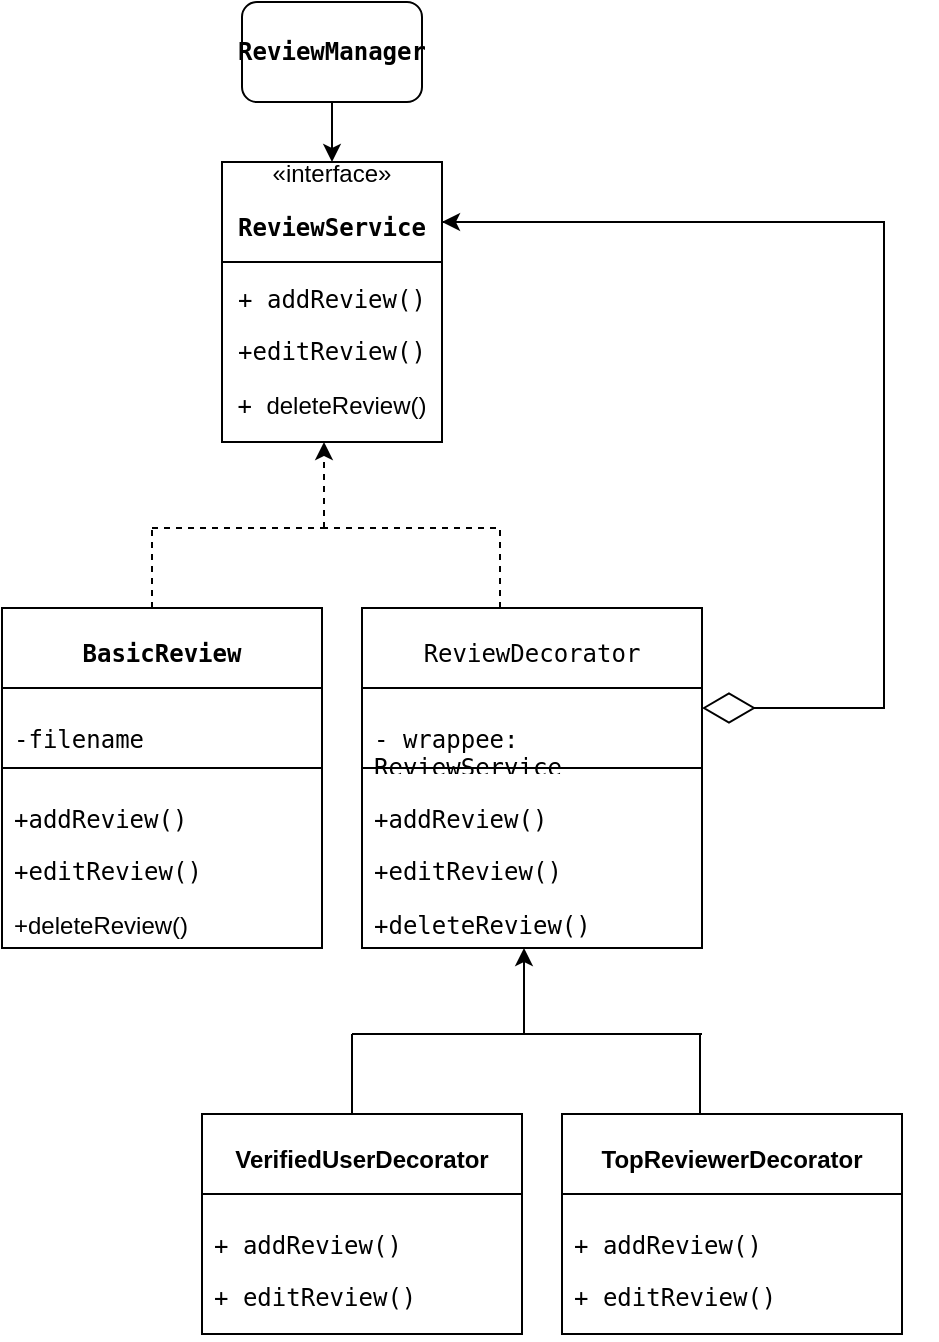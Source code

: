 <mxfile version="27.0.4">
  <diagram name="Page-1" id="SaLjJmRkIUffiP-VQe23">
    <mxGraphModel dx="872" dy="431" grid="1" gridSize="10" guides="1" tooltips="1" connect="1" arrows="1" fold="1" page="1" pageScale="1" pageWidth="827" pageHeight="1169" math="0" shadow="0">
      <root>
        <mxCell id="0" />
        <mxCell id="1" parent="0" />
        <mxCell id="Q4q0gTjBD2X7ceuEV3BO-3" style="edgeStyle=orthogonalEdgeStyle;rounded=0;orthogonalLoop=1;jettySize=auto;html=1;entryX=0.5;entryY=0;entryDx=0;entryDy=0;" edge="1" parent="1" source="Q4q0gTjBD2X7ceuEV3BO-1" target="Q4q0gTjBD2X7ceuEV3BO-2">
          <mxGeometry relative="1" as="geometry" />
        </mxCell>
        <mxCell id="Q4q0gTjBD2X7ceuEV3BO-1" value="&lt;p data-pm-slice=&quot;1 1 [&amp;quot;list&amp;quot;,{&amp;quot;spread&amp;quot;:false,&amp;quot;start&amp;quot;:1485,&amp;quot;end&amp;quot;:1732},&amp;quot;regular_list_item&amp;quot;,{&amp;quot;start&amp;quot;:1485,&amp;quot;end&amp;quot;:1514}]&quot;&gt;&lt;code&gt;&lt;b&gt;ReviewManager&lt;/b&gt;&lt;/code&gt;&lt;/p&gt;" style="rounded=1;whiteSpace=wrap;html=1;" vertex="1" parent="1">
          <mxGeometry x="210" y="50" width="90" height="50" as="geometry" />
        </mxCell>
        <mxCell id="Q4q0gTjBD2X7ceuEV3BO-2" value="«interface»&lt;br&gt;&lt;p data-pm-slice=&quot;1 1 [&amp;quot;list&amp;quot;,{&amp;quot;spread&amp;quot;:false,&amp;quot;start&amp;quot;:1485,&amp;quot;end&amp;quot;:1732},&amp;quot;regular_list_item&amp;quot;,{&amp;quot;start&amp;quot;:1515,&amp;quot;end&amp;quot;:1555}]&quot;&gt;&lt;code&gt;&lt;b&gt;ReviewService&lt;/b&gt;&lt;/code&gt;&lt;/p&gt;" style="html=1;whiteSpace=wrap;" vertex="1" parent="1">
          <mxGeometry x="200" y="130" width="110" height="50" as="geometry" />
        </mxCell>
        <mxCell id="Q4q0gTjBD2X7ceuEV3BO-4" value="&lt;p data-pm-slice=&quot;1 1 [&amp;quot;list&amp;quot;,{&amp;quot;spread&amp;quot;:false,&amp;quot;start&amp;quot;:1673,&amp;quot;end&amp;quot;:1841},&amp;quot;regular_list_item&amp;quot;,{&amp;quot;start&amp;quot;:1692,&amp;quot;end&amp;quot;:1757}]&quot;&gt;&lt;code&gt;+ addReview()&lt;/code&gt;&lt;/p&gt;&lt;p data-pm-slice=&quot;1 1 [&amp;quot;list&amp;quot;,{&amp;quot;spread&amp;quot;:false,&amp;quot;start&amp;quot;:1673,&amp;quot;end&amp;quot;:1841},&amp;quot;regular_list_item&amp;quot;,{&amp;quot;start&amp;quot;:1692,&amp;quot;end&amp;quot;:1757}]&quot;&gt;&lt;code style=&quot;background-color: transparent; color: light-dark(rgb(0, 0, 0), rgb(255, 255, 255));&quot;&gt;+editReview()&lt;/code&gt;&lt;/p&gt;&lt;p data-pm-slice=&quot;1 1 [&amp;quot;list&amp;quot;,{&amp;quot;spread&amp;quot;:false,&amp;quot;start&amp;quot;:1673,&amp;quot;end&amp;quot;:1841},&amp;quot;regular_list_item&amp;quot;,{&amp;quot;start&amp;quot;:1692,&amp;quot;end&amp;quot;:1757}]&quot;&gt;&lt;code style=&quot;background-color: transparent; color: light-dark(rgb(0, 0, 0), rgb(255, 255, 255));&quot;&gt;+&amp;nbsp;&lt;/code&gt;&lt;span style=&quot;background-color: transparent; color: light-dark(rgb(0, 0, 0), rgb(255, 255, 255));&quot;&gt;deleteReview()&lt;/span&gt;&lt;/p&gt;" style="html=1;whiteSpace=wrap;" vertex="1" parent="1">
          <mxGeometry x="200" y="180" width="110" height="90" as="geometry" />
        </mxCell>
        <mxCell id="Q4q0gTjBD2X7ceuEV3BO-5" value="" style="endArrow=classic;html=1;rounded=0;dashed=1;entryX=0.465;entryY=0.94;entryDx=0;entryDy=0;entryPerimeter=0;" edge="1" parent="1">
          <mxGeometry width="50" height="50" relative="1" as="geometry">
            <mxPoint x="251" y="313" as="sourcePoint" />
            <mxPoint x="251" y="270" as="targetPoint" />
          </mxGeometry>
        </mxCell>
        <mxCell id="Q4q0gTjBD2X7ceuEV3BO-6" value="" style="endArrow=none;html=1;rounded=0;dashed=1;" edge="1" parent="1">
          <mxGeometry width="50" height="50" relative="1" as="geometry">
            <mxPoint x="165" y="313" as="sourcePoint" />
            <mxPoint x="255" y="313" as="targetPoint" />
          </mxGeometry>
        </mxCell>
        <mxCell id="Q4q0gTjBD2X7ceuEV3BO-7" value="" style="endArrow=none;html=1;rounded=0;dashed=1;" edge="1" parent="1">
          <mxGeometry width="50" height="50" relative="1" as="geometry">
            <mxPoint x="165" y="353" as="sourcePoint" />
            <mxPoint x="165" y="313" as="targetPoint" />
          </mxGeometry>
        </mxCell>
        <mxCell id="Q4q0gTjBD2X7ceuEV3BO-8" value="" style="endArrow=none;html=1;rounded=0;dashed=1;" edge="1" parent="1">
          <mxGeometry width="50" height="50" relative="1" as="geometry">
            <mxPoint x="250" y="313" as="sourcePoint" />
            <mxPoint x="340" y="313" as="targetPoint" />
          </mxGeometry>
        </mxCell>
        <mxCell id="Q4q0gTjBD2X7ceuEV3BO-9" value="" style="endArrow=none;html=1;rounded=0;dashed=1;" edge="1" parent="1">
          <mxGeometry width="50" height="50" relative="1" as="geometry">
            <mxPoint x="339" y="353" as="sourcePoint" />
            <mxPoint x="339" y="313" as="targetPoint" />
          </mxGeometry>
        </mxCell>
        <mxCell id="Q4q0gTjBD2X7ceuEV3BO-10" value="&lt;p data-pm-slice=&quot;1 1 []&quot;&gt;&lt;code&gt;&lt;font style=&quot;font-size: 12px;&quot;&gt;&lt;b&gt;BasicReview&lt;/b&gt;&lt;/font&gt;&lt;/code&gt;&lt;/p&gt;" style="swimlane;fontStyle=0;align=center;verticalAlign=top;childLayout=stackLayout;horizontal=1;startSize=40;horizontalStack=0;resizeParent=1;resizeParentMax=0;resizeLast=0;collapsible=1;marginBottom=0;whiteSpace=wrap;html=1;fontSize=9;" vertex="1" parent="1">
          <mxGeometry x="90" y="353" width="160" height="170" as="geometry" />
        </mxCell>
        <mxCell id="Q4q0gTjBD2X7ceuEV3BO-11" value="&lt;p data-pm-slice=&quot;1 1 [&amp;quot;list&amp;quot;,{&amp;quot;spread&amp;quot;:true,&amp;quot;start&amp;quot;:1400,&amp;quot;end&amp;quot;:3936},&amp;quot;regular_list_item&amp;quot;,{&amp;quot;start&amp;quot;:1400,&amp;quot;end&amp;quot;:1918},&amp;quot;list&amp;quot;,{&amp;quot;spread&amp;quot;:false,&amp;quot;start&amp;quot;:1439,&amp;quot;end&amp;quot;:1918},&amp;quot;regular_list_item&amp;quot;,{&amp;quot;start&amp;quot;:1833,&amp;quot;end&amp;quot;:1918},&amp;quot;list&amp;quot;,{&amp;quot;spread&amp;quot;:false,&amp;quot;start&amp;quot;:1892,&amp;quot;end&amp;quot;:1918},&amp;quot;regular_list_item&amp;quot;,{&amp;quot;start&amp;quot;:1892,&amp;quot;end&amp;quot;:1918}]&quot;&gt;&lt;font face=&quot;monospace&quot;&gt;-filename&lt;/font&gt;&lt;/p&gt;" style="text;strokeColor=default;fillColor=none;align=left;verticalAlign=top;spacingLeft=4;spacingRight=4;overflow=hidden;rotatable=0;points=[[0,0.5],[1,0.5]];portConstraint=eastwest;whiteSpace=wrap;html=1;fontStyle=0" vertex="1" parent="Q4q0gTjBD2X7ceuEV3BO-10">
          <mxGeometry y="40" width="160" height="40" as="geometry" />
        </mxCell>
        <mxCell id="Q4q0gTjBD2X7ceuEV3BO-14" value="&lt;p data-pm-slice=&quot;1 1 [&amp;quot;list&amp;quot;,{&amp;quot;spread&amp;quot;:false,&amp;quot;start&amp;quot;:1879,&amp;quot;end&amp;quot;:1961},&amp;quot;regular_list_item&amp;quot;,{&amp;quot;start&amp;quot;:1896,&amp;quot;end&amp;quot;:1961}]&quot;&gt;&lt;code&gt;+addReview()&lt;/code&gt;&lt;/p&gt;&lt;p data-pm-slice=&quot;1 1 [&amp;quot;list&amp;quot;,{&amp;quot;spread&amp;quot;:false,&amp;quot;start&amp;quot;:1879,&amp;quot;end&amp;quot;:1961},&amp;quot;regular_list_item&amp;quot;,{&amp;quot;start&amp;quot;:1896,&amp;quot;end&amp;quot;:1961}]&quot;&gt;&lt;code style=&quot;background-color: transparent; color: light-dark(rgb(0, 0, 0), rgb(255, 255, 255));&quot;&gt;+editReview()&lt;/code&gt;&lt;span style=&quot;background-color: transparent; color: light-dark(rgb(0, 0, 0), rgb(255, 255, 255));&quot;&gt;&amp;nbsp;&lt;/span&gt;&lt;/p&gt;&lt;p data-pm-slice=&quot;1 1 [&amp;quot;list&amp;quot;,{&amp;quot;spread&amp;quot;:false,&amp;quot;start&amp;quot;:1879,&amp;quot;end&amp;quot;:1961},&amp;quot;regular_list_item&amp;quot;,{&amp;quot;start&amp;quot;:1896,&amp;quot;end&amp;quot;:1961}]&quot;&gt;&lt;span style=&quot;background-color: transparent; color: light-dark(rgb(0, 0, 0), rgb(255, 255, 255));&quot;&gt;+deleteReview()&lt;/span&gt;&lt;/p&gt;" style="text;strokeColor=none;fillColor=none;align=left;verticalAlign=top;spacingLeft=4;spacingRight=4;overflow=hidden;rotatable=0;points=[[0,0.5],[1,0.5]];portConstraint=eastwest;whiteSpace=wrap;html=1;fontStyle=0" vertex="1" parent="Q4q0gTjBD2X7ceuEV3BO-10">
          <mxGeometry y="80" width="160" height="90" as="geometry" />
        </mxCell>
        <mxCell id="Q4q0gTjBD2X7ceuEV3BO-12" value="&lt;p data-pm-slice=&quot;1 1 []&quot;&gt;&lt;code&gt;&lt;font style=&quot;font-size: 12px; font-weight: normal;&quot;&gt;ReviewDecorator&lt;/font&gt;&lt;/code&gt;&lt;/p&gt;" style="swimlane;fontStyle=1;align=center;verticalAlign=top;childLayout=stackLayout;horizontal=1;startSize=40;horizontalStack=0;resizeParent=1;resizeParentMax=0;resizeLast=0;collapsible=1;marginBottom=0;whiteSpace=wrap;html=1;fontSize=9;" vertex="1" parent="1">
          <mxGeometry x="270" y="353" width="170" height="170" as="geometry" />
        </mxCell>
        <mxCell id="Q4q0gTjBD2X7ceuEV3BO-13" value="&lt;p data-pm-slice=&quot;1 1 [&amp;quot;list&amp;quot;,{&amp;quot;spread&amp;quot;:false,&amp;quot;start&amp;quot;:2001,&amp;quot;end&amp;quot;:2113},&amp;quot;regular_list_item&amp;quot;,{&amp;quot;start&amp;quot;:2020,&amp;quot;end&amp;quot;:2113}]&quot;&gt;&lt;code&gt;- wrappee: ReviewService&lt;/code&gt;&lt;/p&gt;" style="text;strokeColor=default;fillColor=none;align=left;verticalAlign=top;spacingLeft=4;spacingRight=4;overflow=hidden;rotatable=0;points=[[0,0.5],[1,0.5]];portConstraint=eastwest;whiteSpace=wrap;html=1;" vertex="1" parent="Q4q0gTjBD2X7ceuEV3BO-12">
          <mxGeometry y="40" width="170" height="40" as="geometry" />
        </mxCell>
        <mxCell id="Q4q0gTjBD2X7ceuEV3BO-15" value="&lt;p data-pm-slice=&quot;1 1 [&amp;quot;list&amp;quot;,{&amp;quot;spread&amp;quot;:false,&amp;quot;start&amp;quot;:2001,&amp;quot;end&amp;quot;:2113},&amp;quot;regular_list_item&amp;quot;,{&amp;quot;start&amp;quot;:2020,&amp;quot;end&amp;quot;:2113}]&quot;&gt;&lt;code&gt;+addReview()&lt;/code&gt;&lt;/p&gt;&lt;p data-pm-slice=&quot;1 1 [&amp;quot;list&amp;quot;,{&amp;quot;spread&amp;quot;:false,&amp;quot;start&amp;quot;:2001,&amp;quot;end&amp;quot;:2113},&amp;quot;regular_list_item&amp;quot;,{&amp;quot;start&amp;quot;:2020,&amp;quot;end&amp;quot;:2113}]&quot;&gt;&lt;code&gt;+editReview()&lt;/code&gt;&amp;nbsp;&lt;/p&gt;&lt;p data-pm-slice=&quot;1 1 [&amp;quot;list&amp;quot;,{&amp;quot;spread&amp;quot;:false,&amp;quot;start&amp;quot;:2001,&amp;quot;end&amp;quot;:2113},&amp;quot;regular_list_item&amp;quot;,{&amp;quot;start&amp;quot;:2020,&amp;quot;end&amp;quot;:2113}]&quot;&gt;&lt;code&gt;+deleteReview()&lt;/code&gt;&lt;/p&gt;" style="text;strokeColor=none;fillColor=none;align=left;verticalAlign=top;spacingLeft=4;spacingRight=4;overflow=hidden;rotatable=0;points=[[0,0.5],[1,0.5]];portConstraint=eastwest;whiteSpace=wrap;html=1;" vertex="1" parent="Q4q0gTjBD2X7ceuEV3BO-12">
          <mxGeometry y="80" width="170" height="90" as="geometry" />
        </mxCell>
        <mxCell id="Q4q0gTjBD2X7ceuEV3BO-16" value="" style="endArrow=diamondThin;endFill=0;endSize=24;html=1;rounded=0;edgeStyle=orthogonalEdgeStyle;entryX=1;entryY=0.5;entryDx=0;entryDy=0;" edge="1" parent="1">
          <mxGeometry width="160" relative="1" as="geometry">
            <mxPoint x="310" y="160" as="sourcePoint" />
            <mxPoint x="440" y="403" as="targetPoint" />
            <Array as="points">
              <mxPoint x="531" y="160" />
              <mxPoint x="531" y="403" />
            </Array>
          </mxGeometry>
        </mxCell>
        <mxCell id="Q4q0gTjBD2X7ceuEV3BO-21" value="" style="endArrow=classic;html=1;rounded=0;" edge="1" parent="1">
          <mxGeometry width="50" height="50" relative="1" as="geometry">
            <mxPoint x="450" y="160" as="sourcePoint" />
            <mxPoint x="310" y="160" as="targetPoint" />
          </mxGeometry>
        </mxCell>
        <mxCell id="Q4q0gTjBD2X7ceuEV3BO-22" value="" style="endArrow=classic;html=1;rounded=0;entryX=0.465;entryY=0.94;entryDx=0;entryDy=0;entryPerimeter=0;" edge="1" parent="1">
          <mxGeometry width="50" height="50" relative="1" as="geometry">
            <mxPoint x="351" y="566" as="sourcePoint" />
            <mxPoint x="351" y="523" as="targetPoint" />
          </mxGeometry>
        </mxCell>
        <mxCell id="Q4q0gTjBD2X7ceuEV3BO-23" value="" style="endArrow=none;html=1;rounded=0;" edge="1" parent="1">
          <mxGeometry width="50" height="50" relative="1" as="geometry">
            <mxPoint x="265" y="566" as="sourcePoint" />
            <mxPoint x="355" y="566" as="targetPoint" />
          </mxGeometry>
        </mxCell>
        <mxCell id="Q4q0gTjBD2X7ceuEV3BO-24" value="" style="endArrow=none;html=1;rounded=0;" edge="1" parent="1">
          <mxGeometry width="50" height="50" relative="1" as="geometry">
            <mxPoint x="265" y="606" as="sourcePoint" />
            <mxPoint x="265" y="566" as="targetPoint" />
          </mxGeometry>
        </mxCell>
        <mxCell id="Q4q0gTjBD2X7ceuEV3BO-25" value="" style="endArrow=none;html=1;rounded=0;" edge="1" parent="1">
          <mxGeometry width="50" height="50" relative="1" as="geometry">
            <mxPoint x="350" y="566" as="sourcePoint" />
            <mxPoint x="440" y="566" as="targetPoint" />
          </mxGeometry>
        </mxCell>
        <mxCell id="Q4q0gTjBD2X7ceuEV3BO-26" value="" style="endArrow=none;html=1;rounded=0;" edge="1" parent="1">
          <mxGeometry width="50" height="50" relative="1" as="geometry">
            <mxPoint x="439" y="606" as="sourcePoint" />
            <mxPoint x="439" y="566" as="targetPoint" />
          </mxGeometry>
        </mxCell>
        <mxCell id="Q4q0gTjBD2X7ceuEV3BO-27" value="&lt;p data-pm-slice=&quot;1 1 [&amp;quot;list&amp;quot;,{&amp;quot;spread&amp;quot;:false,&amp;quot;start&amp;quot;:2140,&amp;quot;end&amp;quot;:2255},&amp;quot;regular_list_item&amp;quot;,{&amp;quot;start&amp;quot;:2140,&amp;quot;end&amp;quot;:2163}]&quot;&gt;&lt;b&gt;&lt;font style=&quot;font-size: 12px;&quot;&gt;VerifiedUserDecorator&lt;/font&gt;&lt;/b&gt;&lt;/p&gt;" style="swimlane;fontStyle=0;align=center;verticalAlign=top;childLayout=stackLayout;horizontal=1;startSize=40;horizontalStack=0;resizeParent=1;resizeParentMax=0;resizeLast=0;collapsible=1;marginBottom=0;whiteSpace=wrap;html=1;fontSize=9;" vertex="1" parent="1">
          <mxGeometry x="190" y="606" width="160" height="110" as="geometry" />
        </mxCell>
        <mxCell id="Q4q0gTjBD2X7ceuEV3BO-28" value="&lt;p data-pm-slice=&quot;1 1 [&amp;quot;list&amp;quot;,{&amp;quot;spread&amp;quot;:false,&amp;quot;start&amp;quot;:2140,&amp;quot;end&amp;quot;:2255},&amp;quot;regular_list_item&amp;quot;,{&amp;quot;start&amp;quot;:2210,&amp;quot;end&amp;quot;:2255}]&quot;&gt;&lt;code&gt;+ addReview()&lt;/code&gt;&lt;/p&gt;&lt;p data-pm-slice=&quot;1 1 [&amp;quot;list&amp;quot;,{&amp;quot;spread&amp;quot;:false,&amp;quot;start&amp;quot;:2140,&amp;quot;end&amp;quot;:2255},&amp;quot;regular_list_item&amp;quot;,{&amp;quot;start&amp;quot;:2210,&amp;quot;end&amp;quot;:2255}]&quot;&gt;&lt;code&gt;+ editReview()&lt;/code&gt;&lt;/p&gt;" style="text;strokeColor=default;fillColor=none;align=left;verticalAlign=top;spacingLeft=4;spacingRight=4;overflow=hidden;rotatable=0;points=[[0,0.5],[1,0.5]];portConstraint=eastwest;whiteSpace=wrap;html=1;fontStyle=0" vertex="1" parent="Q4q0gTjBD2X7ceuEV3BO-27">
          <mxGeometry y="40" width="160" height="70" as="geometry" />
        </mxCell>
        <mxCell id="Q4q0gTjBD2X7ceuEV3BO-30" value="&lt;p data-pm-slice=&quot;1 1 [&amp;quot;list&amp;quot;,{&amp;quot;spread&amp;quot;:false,&amp;quot;start&amp;quot;:2140,&amp;quot;end&amp;quot;:2255},&amp;quot;regular_list_item&amp;quot;,{&amp;quot;start&amp;quot;:2164,&amp;quot;end&amp;quot;:2186}]&quot;&gt;&lt;font style=&quot;font-size: 12px;&quot;&gt;TopReviewerDecorator&lt;/font&gt;&lt;/p&gt;" style="swimlane;fontStyle=1;align=center;verticalAlign=top;childLayout=stackLayout;horizontal=1;startSize=40;horizontalStack=0;resizeParent=1;resizeParentMax=0;resizeLast=0;collapsible=1;marginBottom=0;whiteSpace=wrap;html=1;fontSize=9;" vertex="1" parent="1">
          <mxGeometry x="370" y="606" width="170" height="110" as="geometry" />
        </mxCell>
        <mxCell id="Q4q0gTjBD2X7ceuEV3BO-31" value="&lt;p data-pm-slice=&quot;1 1 [&amp;quot;list&amp;quot;,{&amp;quot;spread&amp;quot;:false,&amp;quot;start&amp;quot;:2140,&amp;quot;end&amp;quot;:2255},&amp;quot;regular_list_item&amp;quot;,{&amp;quot;start&amp;quot;:2210,&amp;quot;end&amp;quot;:2255}]&quot;&gt;&lt;code&gt;+ addReview()&lt;/code&gt;&amp;nbsp;&lt;/p&gt;&lt;p data-pm-slice=&quot;1 1 [&amp;quot;list&amp;quot;,{&amp;quot;spread&amp;quot;:false,&amp;quot;start&amp;quot;:2140,&amp;quot;end&amp;quot;:2255},&amp;quot;regular_list_item&amp;quot;,{&amp;quot;start&amp;quot;:2210,&amp;quot;end&amp;quot;:2255}]&quot;&gt;&lt;code&gt;+ editReview()&lt;/code&gt;&lt;/p&gt;" style="text;strokeColor=default;fillColor=none;align=left;verticalAlign=top;spacingLeft=4;spacingRight=4;overflow=hidden;rotatable=0;points=[[0,0.5],[1,0.5]];portConstraint=eastwest;whiteSpace=wrap;html=1;" vertex="1" parent="Q4q0gTjBD2X7ceuEV3BO-30">
          <mxGeometry y="40" width="170" height="70" as="geometry" />
        </mxCell>
      </root>
    </mxGraphModel>
  </diagram>
</mxfile>
